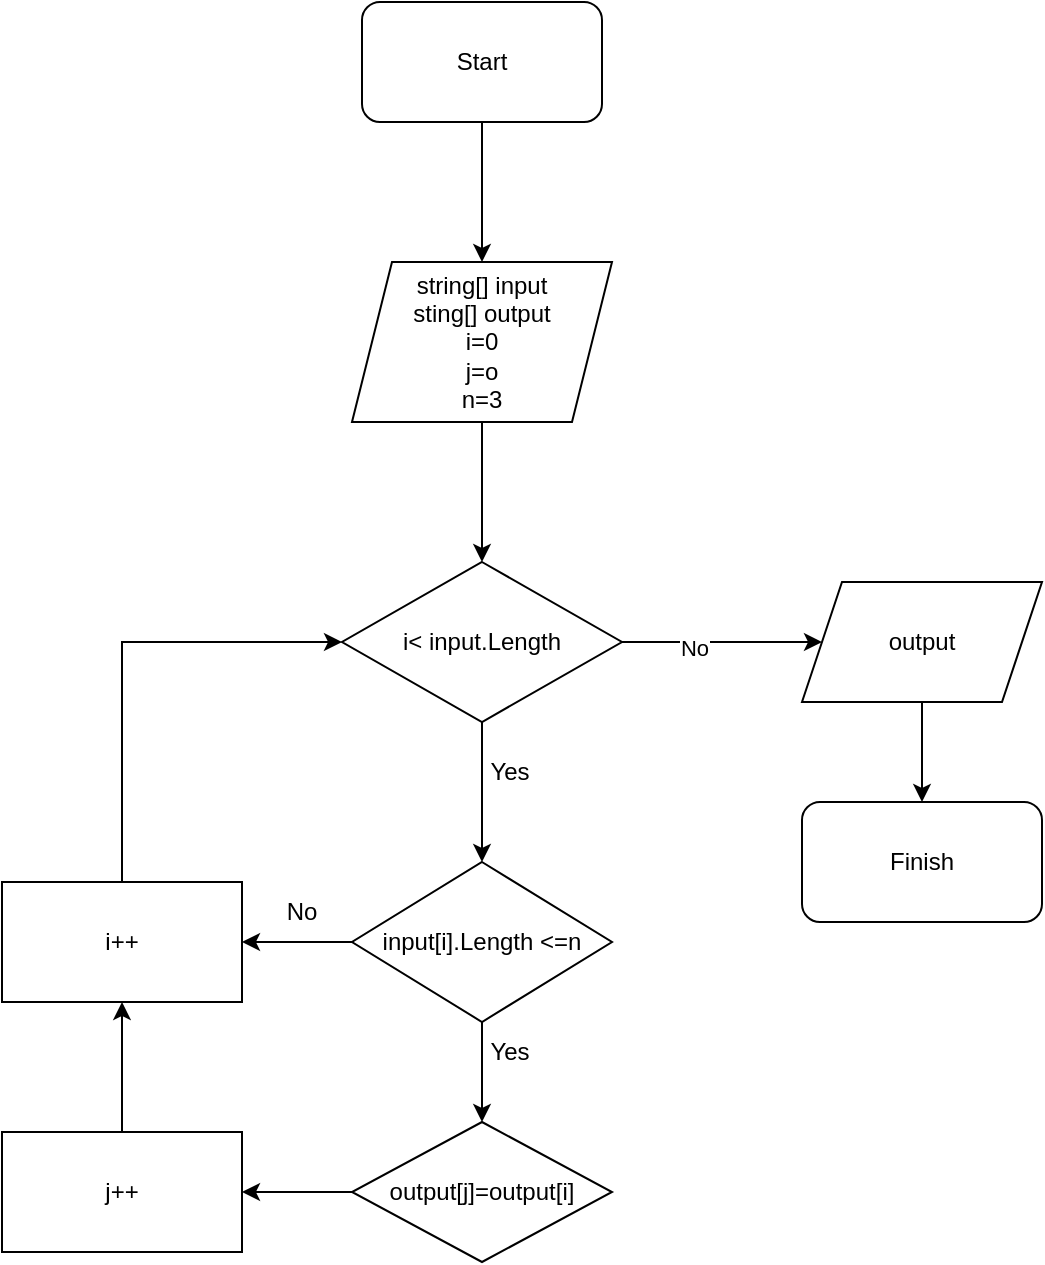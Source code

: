 <mxfile version="20.5.1" type="device"><diagram id="xkWWq23es2Ptb2Jn73lM" name="Страница 1"><mxGraphModel dx="1038" dy="567" grid="1" gridSize="10" guides="1" tooltips="1" connect="1" arrows="1" fold="1" page="1" pageScale="1" pageWidth="827" pageHeight="1169" math="0" shadow="0"><root><mxCell id="0"/><mxCell id="1" parent="0"/><mxCell id="VKBnp8sR5RiAwOdo6yqD-2" style="edgeStyle=orthogonalEdgeStyle;rounded=0;orthogonalLoop=1;jettySize=auto;html=1;exitX=0.5;exitY=1;exitDx=0;exitDy=0;" edge="1" parent="1" source="VKBnp8sR5RiAwOdo6yqD-1"><mxGeometry relative="1" as="geometry"><mxPoint x="390" y="170" as="targetPoint"/></mxGeometry></mxCell><mxCell id="VKBnp8sR5RiAwOdo6yqD-1" value="Start" style="rounded=1;whiteSpace=wrap;html=1;" vertex="1" parent="1"><mxGeometry x="330" y="40" width="120" height="60" as="geometry"/></mxCell><mxCell id="VKBnp8sR5RiAwOdo6yqD-5" style="edgeStyle=orthogonalEdgeStyle;rounded=0;orthogonalLoop=1;jettySize=auto;html=1;exitX=0.5;exitY=1;exitDx=0;exitDy=0;entryX=0.5;entryY=0;entryDx=0;entryDy=0;" edge="1" parent="1" source="VKBnp8sR5RiAwOdo6yqD-3" target="VKBnp8sR5RiAwOdo6yqD-4"><mxGeometry relative="1" as="geometry"/></mxCell><mxCell id="VKBnp8sR5RiAwOdo6yqD-3" value="string[] input&lt;br&gt;sting[] output&lt;br&gt;i=0&lt;br&gt;j=o&lt;br&gt;n=3" style="shape=parallelogram;perimeter=parallelogramPerimeter;whiteSpace=wrap;html=1;fixedSize=1;" vertex="1" parent="1"><mxGeometry x="325" y="170" width="130" height="80" as="geometry"/></mxCell><mxCell id="VKBnp8sR5RiAwOdo6yqD-7" style="edgeStyle=orthogonalEdgeStyle;rounded=0;orthogonalLoop=1;jettySize=auto;html=1;entryX=0;entryY=0.5;entryDx=0;entryDy=0;" edge="1" parent="1" source="VKBnp8sR5RiAwOdo6yqD-4" target="VKBnp8sR5RiAwOdo6yqD-6"><mxGeometry relative="1" as="geometry"/></mxCell><mxCell id="VKBnp8sR5RiAwOdo6yqD-8" value="No" style="edgeLabel;html=1;align=center;verticalAlign=middle;resizable=0;points=[];" vertex="1" connectable="0" parent="VKBnp8sR5RiAwOdo6yqD-7"><mxGeometry x="-0.292" y="-3" relative="1" as="geometry"><mxPoint as="offset"/></mxGeometry></mxCell><mxCell id="VKBnp8sR5RiAwOdo6yqD-12" style="edgeStyle=orthogonalEdgeStyle;rounded=0;orthogonalLoop=1;jettySize=auto;html=1;exitX=0.5;exitY=1;exitDx=0;exitDy=0;entryX=0.5;entryY=0;entryDx=0;entryDy=0;" edge="1" parent="1" source="VKBnp8sR5RiAwOdo6yqD-4" target="VKBnp8sR5RiAwOdo6yqD-11"><mxGeometry relative="1" as="geometry"/></mxCell><mxCell id="VKBnp8sR5RiAwOdo6yqD-4" value="i&amp;lt; input.Length" style="rhombus;whiteSpace=wrap;html=1;" vertex="1" parent="1"><mxGeometry x="320" y="320" width="140" height="80" as="geometry"/></mxCell><mxCell id="VKBnp8sR5RiAwOdo6yqD-10" style="edgeStyle=orthogonalEdgeStyle;rounded=0;orthogonalLoop=1;jettySize=auto;html=1;exitX=0.5;exitY=1;exitDx=0;exitDy=0;entryX=0.5;entryY=0;entryDx=0;entryDy=0;" edge="1" parent="1" source="VKBnp8sR5RiAwOdo6yqD-6" target="VKBnp8sR5RiAwOdo6yqD-9"><mxGeometry relative="1" as="geometry"/></mxCell><mxCell id="VKBnp8sR5RiAwOdo6yqD-6" value="output" style="shape=parallelogram;perimeter=parallelogramPerimeter;whiteSpace=wrap;html=1;fixedSize=1;" vertex="1" parent="1"><mxGeometry x="550" y="330" width="120" height="60" as="geometry"/></mxCell><mxCell id="VKBnp8sR5RiAwOdo6yqD-9" value="Finish" style="rounded=1;whiteSpace=wrap;html=1;" vertex="1" parent="1"><mxGeometry x="550" y="440" width="120" height="60" as="geometry"/></mxCell><mxCell id="VKBnp8sR5RiAwOdo6yqD-15" style="edgeStyle=orthogonalEdgeStyle;rounded=0;orthogonalLoop=1;jettySize=auto;html=1;exitX=0.5;exitY=1;exitDx=0;exitDy=0;entryX=0.5;entryY=0;entryDx=0;entryDy=0;" edge="1" parent="1" source="VKBnp8sR5RiAwOdo6yqD-11" target="VKBnp8sR5RiAwOdo6yqD-14"><mxGeometry relative="1" as="geometry"/></mxCell><mxCell id="VKBnp8sR5RiAwOdo6yqD-21" style="edgeStyle=orthogonalEdgeStyle;rounded=0;orthogonalLoop=1;jettySize=auto;html=1;entryX=1;entryY=0.5;entryDx=0;entryDy=0;" edge="1" parent="1" source="VKBnp8sR5RiAwOdo6yqD-11" target="VKBnp8sR5RiAwOdo6yqD-19"><mxGeometry relative="1" as="geometry"/></mxCell><mxCell id="VKBnp8sR5RiAwOdo6yqD-11" value="input[i].Length &amp;lt;=n" style="rhombus;whiteSpace=wrap;html=1;" vertex="1" parent="1"><mxGeometry x="325" y="470" width="130" height="80" as="geometry"/></mxCell><mxCell id="VKBnp8sR5RiAwOdo6yqD-13" value="Yes" style="text;html=1;strokeColor=none;fillColor=none;align=center;verticalAlign=middle;whiteSpace=wrap;rounded=0;" vertex="1" parent="1"><mxGeometry x="394" y="420" width="20" height="10" as="geometry"/></mxCell><mxCell id="VKBnp8sR5RiAwOdo6yqD-20" style="edgeStyle=orthogonalEdgeStyle;rounded=0;orthogonalLoop=1;jettySize=auto;html=1;entryX=1;entryY=0.5;entryDx=0;entryDy=0;" edge="1" parent="1" source="VKBnp8sR5RiAwOdo6yqD-14" target="VKBnp8sR5RiAwOdo6yqD-18"><mxGeometry relative="1" as="geometry"/></mxCell><mxCell id="VKBnp8sR5RiAwOdo6yqD-14" value="output[j]=output[i]" style="rhombus;whiteSpace=wrap;html=1;" vertex="1" parent="1"><mxGeometry x="325" y="600" width="130" height="70" as="geometry"/></mxCell><mxCell id="VKBnp8sR5RiAwOdo6yqD-17" value="Yes" style="text;html=1;strokeColor=none;fillColor=none;align=center;verticalAlign=middle;whiteSpace=wrap;rounded=0;" vertex="1" parent="1"><mxGeometry x="394" y="560" width="20" height="10" as="geometry"/></mxCell><mxCell id="VKBnp8sR5RiAwOdo6yqD-24" style="edgeStyle=orthogonalEdgeStyle;rounded=0;orthogonalLoop=1;jettySize=auto;html=1;entryX=0.5;entryY=1;entryDx=0;entryDy=0;" edge="1" parent="1" source="VKBnp8sR5RiAwOdo6yqD-18" target="VKBnp8sR5RiAwOdo6yqD-19"><mxGeometry relative="1" as="geometry"/></mxCell><mxCell id="VKBnp8sR5RiAwOdo6yqD-18" value="j++" style="rounded=0;whiteSpace=wrap;html=1;" vertex="1" parent="1"><mxGeometry x="150" y="605" width="120" height="60" as="geometry"/></mxCell><mxCell id="VKBnp8sR5RiAwOdo6yqD-25" style="edgeStyle=orthogonalEdgeStyle;rounded=0;orthogonalLoop=1;jettySize=auto;html=1;entryX=0;entryY=0.5;entryDx=0;entryDy=0;" edge="1" parent="1" source="VKBnp8sR5RiAwOdo6yqD-19" target="VKBnp8sR5RiAwOdo6yqD-4"><mxGeometry relative="1" as="geometry"><mxPoint x="210" y="360" as="targetPoint"/><Array as="points"><mxPoint x="210" y="360"/></Array></mxGeometry></mxCell><mxCell id="VKBnp8sR5RiAwOdo6yqD-19" value="i++" style="rounded=0;whiteSpace=wrap;html=1;" vertex="1" parent="1"><mxGeometry x="150" y="480" width="120" height="60" as="geometry"/></mxCell><mxCell id="VKBnp8sR5RiAwOdo6yqD-22" value="No" style="text;html=1;strokeColor=none;fillColor=none;align=center;verticalAlign=middle;whiteSpace=wrap;rounded=0;" vertex="1" parent="1"><mxGeometry x="270" y="480" width="60" height="30" as="geometry"/></mxCell></root></mxGraphModel></diagram></mxfile>